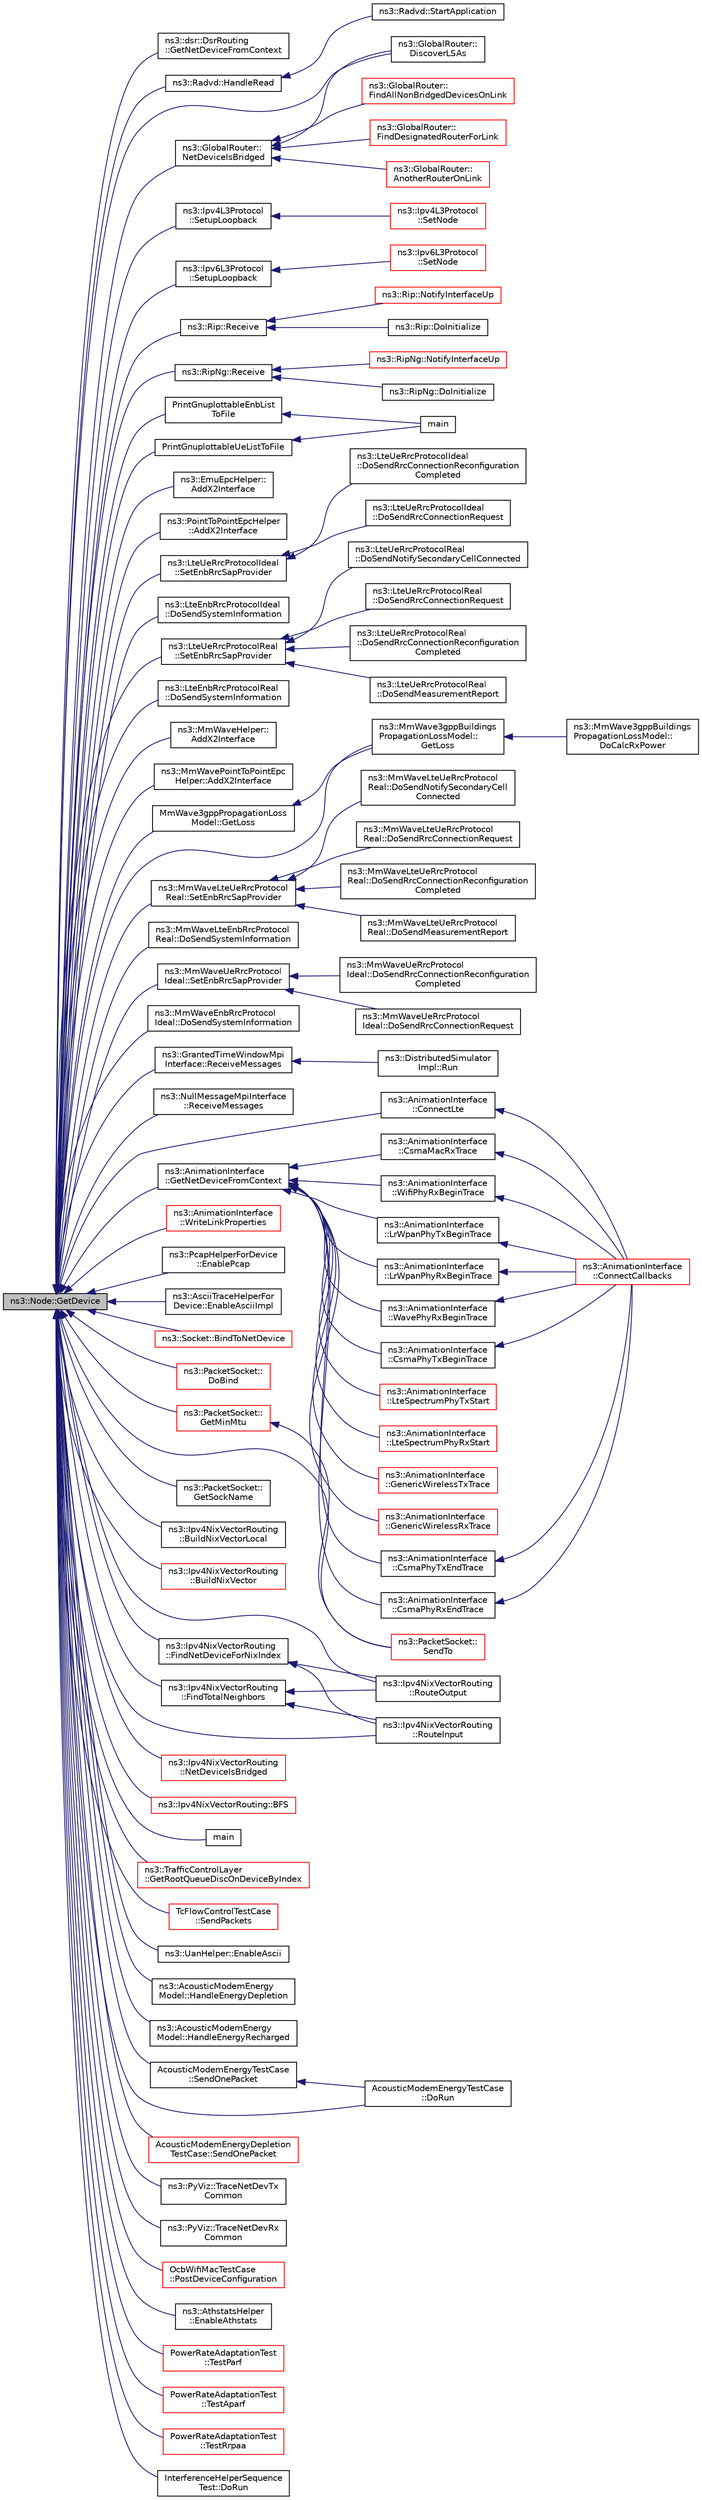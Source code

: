 digraph "ns3::Node::GetDevice"
{
  edge [fontname="Helvetica",fontsize="10",labelfontname="Helvetica",labelfontsize="10"];
  node [fontname="Helvetica",fontsize="10",shape=record];
  rankdir="LR";
  Node1 [label="ns3::Node::GetDevice",height=0.2,width=0.4,color="black", fillcolor="grey75", style="filled", fontcolor="black"];
  Node1 -> Node2 [dir="back",color="midnightblue",fontsize="10",style="solid"];
  Node2 [label="ns3::dsr::DsrRouting\l::GetNetDeviceFromContext",height=0.2,width=0.4,color="black", fillcolor="white", style="filled",URL="$df/d32/classns3_1_1dsr_1_1DsrRouting.html#a5160f9f3016a0ee25fd5d52be1e4d51e",tooltip="Get the netdevice from the context. "];
  Node1 -> Node3 [dir="back",color="midnightblue",fontsize="10",style="solid"];
  Node3 [label="ns3::Radvd::HandleRead",height=0.2,width=0.4,color="black", fillcolor="white", style="filled",URL="$d5/dd8/classns3_1_1Radvd.html#a75cc828bc07117551ab886d986590045",tooltip="Handle received packet, especially router solicitation. "];
  Node3 -> Node4 [dir="back",color="midnightblue",fontsize="10",style="solid"];
  Node4 [label="ns3::Radvd::StartApplication",height=0.2,width=0.4,color="black", fillcolor="white", style="filled",URL="$d5/dd8/classns3_1_1Radvd.html#ab3d7cd100356262e43c24e608ef1aff4",tooltip="Start the application. "];
  Node1 -> Node5 [dir="back",color="midnightblue",fontsize="10",style="solid"];
  Node5 [label="ns3::GlobalRouter::\lDiscoverLSAs",height=0.2,width=0.4,color="black", fillcolor="white", style="filled",URL="$df/d40/classns3_1_1GlobalRouter.html#a44e135879879a27cd8d2566b5e9761cf",tooltip="Walk the connected channels, discover the adjacent routers and build the associated number of Global ..."];
  Node1 -> Node6 [dir="back",color="midnightblue",fontsize="10",style="solid"];
  Node6 [label="ns3::GlobalRouter::\lNetDeviceIsBridged",height=0.2,width=0.4,color="black", fillcolor="white", style="filled",URL="$df/d40/classns3_1_1GlobalRouter.html#ad330b65439cd1be39799b52df948f98b",tooltip="Decide whether or not a given net device is being bridged by a BridgeNetDevice. "];
  Node6 -> Node5 [dir="back",color="midnightblue",fontsize="10",style="solid"];
  Node6 -> Node7 [dir="back",color="midnightblue",fontsize="10",style="solid"];
  Node7 [label="ns3::GlobalRouter::\lFindAllNonBridgedDevicesOnLink",height=0.2,width=0.4,color="red", fillcolor="white", style="filled",URL="$df/d40/classns3_1_1GlobalRouter.html#af1fc3edcc4d14d9344f3b94617da8e85",tooltip="Return a container of all non-bridged NetDevices on a link. "];
  Node6 -> Node8 [dir="back",color="midnightblue",fontsize="10",style="solid"];
  Node8 [label="ns3::GlobalRouter::\lFindDesignatedRouterForLink",height=0.2,width=0.4,color="red", fillcolor="white", style="filled",URL="$df/d40/classns3_1_1GlobalRouter.html#ab562e4407394674ef8502b3ab1d051d6",tooltip="Finds a designated router. "];
  Node6 -> Node9 [dir="back",color="midnightblue",fontsize="10",style="solid"];
  Node9 [label="ns3::GlobalRouter::\lAnotherRouterOnLink",height=0.2,width=0.4,color="red", fillcolor="white", style="filled",URL="$df/d40/classns3_1_1GlobalRouter.html#ae2af74f394b3b8de4daad7000fb0b9f7",tooltip="Checks for the presence of another router on the NetDevice. "];
  Node1 -> Node10 [dir="back",color="midnightblue",fontsize="10",style="solid"];
  Node10 [label="ns3::Ipv4L3Protocol\l::SetupLoopback",height=0.2,width=0.4,color="black", fillcolor="white", style="filled",URL="$d2/dc9/classns3_1_1Ipv4L3Protocol.html#aa37b950d26063e4e7ee659e599c83bde",tooltip="Setup loopback interface. "];
  Node10 -> Node11 [dir="back",color="midnightblue",fontsize="10",style="solid"];
  Node11 [label="ns3::Ipv4L3Protocol\l::SetNode",height=0.2,width=0.4,color="red", fillcolor="white", style="filled",URL="$d2/dc9/classns3_1_1Ipv4L3Protocol.html#a82ef37914ea8bab699575fea23586bc7",tooltip="Set node associated with this stack. "];
  Node1 -> Node12 [dir="back",color="midnightblue",fontsize="10",style="solid"];
  Node12 [label="ns3::Ipv6L3Protocol\l::SetupLoopback",height=0.2,width=0.4,color="black", fillcolor="white", style="filled",URL="$d7/d74/classns3_1_1Ipv6L3Protocol.html#a69a1ef7b49dd3aa80c6807f467720005",tooltip="Setup loopback interface. "];
  Node12 -> Node13 [dir="back",color="midnightblue",fontsize="10",style="solid"];
  Node13 [label="ns3::Ipv6L3Protocol\l::SetNode",height=0.2,width=0.4,color="red", fillcolor="white", style="filled",URL="$d7/d74/classns3_1_1Ipv6L3Protocol.html#a53796a2747cb5edcd1c762f44043b061",tooltip="Set node associated with this stack. "];
  Node1 -> Node14 [dir="back",color="midnightblue",fontsize="10",style="solid"];
  Node14 [label="ns3::Rip::Receive",height=0.2,width=0.4,color="black", fillcolor="white", style="filled",URL="$d7/d2b/classns3_1_1Rip.html#a49acadfb3b533118276481a0d231406e",tooltip="Receive RIP packets. "];
  Node14 -> Node15 [dir="back",color="midnightblue",fontsize="10",style="solid"];
  Node15 [label="ns3::Rip::DoInitialize",height=0.2,width=0.4,color="black", fillcolor="white", style="filled",URL="$d7/d2b/classns3_1_1Rip.html#a622ec450ec78945f81986b64ce3dcbed"];
  Node14 -> Node16 [dir="back",color="midnightblue",fontsize="10",style="solid"];
  Node16 [label="ns3::Rip::NotifyInterfaceUp",height=0.2,width=0.4,color="red", fillcolor="white", style="filled",URL="$d7/d2b/classns3_1_1Rip.html#a4c9095a4429399f342eb1bce3f20df59"];
  Node1 -> Node17 [dir="back",color="midnightblue",fontsize="10",style="solid"];
  Node17 [label="ns3::RipNg::Receive",height=0.2,width=0.4,color="black", fillcolor="white", style="filled",URL="$da/d75/classns3_1_1RipNg.html#ae8891520b5ae87abed2e2a15d50ba4d8",tooltip="Receive RIPng packets. "];
  Node17 -> Node18 [dir="back",color="midnightblue",fontsize="10",style="solid"];
  Node18 [label="ns3::RipNg::DoInitialize",height=0.2,width=0.4,color="black", fillcolor="white", style="filled",URL="$da/d75/classns3_1_1RipNg.html#a81a7056d4a1d1afc266181406f5dbf64"];
  Node17 -> Node19 [dir="back",color="midnightblue",fontsize="10",style="solid"];
  Node19 [label="ns3::RipNg::NotifyInterfaceUp",height=0.2,width=0.4,color="red", fillcolor="white", style="filled",URL="$da/d75/classns3_1_1RipNg.html#a588e191ae91316e498a8e5c84a9c77fb",tooltip="Notify when specified interface goes UP. "];
  Node1 -> Node20 [dir="back",color="midnightblue",fontsize="10",style="solid"];
  Node20 [label="PrintGnuplottableUeListToFile",height=0.2,width=0.4,color="black", fillcolor="white", style="filled",URL="$d9/d7b/lena-distributed-ffr_8cc.html#ad818a3dd4c090b8ecaba926e5272c409"];
  Node20 -> Node21 [dir="back",color="midnightblue",fontsize="10",style="solid"];
  Node21 [label="main",height=0.2,width=0.4,color="black", fillcolor="white", style="filled",URL="$d9/d7b/lena-distributed-ffr_8cc.html#a0ddf1224851353fc92bfbff6f499fa97"];
  Node1 -> Node22 [dir="back",color="midnightblue",fontsize="10",style="solid"];
  Node22 [label="PrintGnuplottableEnbList\lToFile",height=0.2,width=0.4,color="black", fillcolor="white", style="filled",URL="$d9/d7b/lena-distributed-ffr_8cc.html#a7e3aa5272ba032faa7717e0f3ba2f73d"];
  Node22 -> Node21 [dir="back",color="midnightblue",fontsize="10",style="solid"];
  Node1 -> Node23 [dir="back",color="midnightblue",fontsize="10",style="solid"];
  Node23 [label="ns3::EmuEpcHelper::\lAddX2Interface",height=0.2,width=0.4,color="black", fillcolor="white", style="filled",URL="$d9/db8/classns3_1_1EmuEpcHelper.html#adeca48cbe7143128f3578b4904e02218"];
  Node1 -> Node24 [dir="back",color="midnightblue",fontsize="10",style="solid"];
  Node24 [label="ns3::PointToPointEpcHelper\l::AddX2Interface",height=0.2,width=0.4,color="black", fillcolor="white", style="filled",URL="$de/d5b/classns3_1_1PointToPointEpcHelper.html#acfe584410f202b46acbcf194b7a79987"];
  Node1 -> Node25 [dir="back",color="midnightblue",fontsize="10",style="solid"];
  Node25 [label="ns3::LteUeRrcProtocolIdeal\l::SetEnbRrcSapProvider",height=0.2,width=0.4,color="black", fillcolor="white", style="filled",URL="$de/dc6/classns3_1_1LteUeRrcProtocolIdeal.html#a86373f892a016ce3ea48859450e5bdd9"];
  Node25 -> Node26 [dir="back",color="midnightblue",fontsize="10",style="solid"];
  Node26 [label="ns3::LteUeRrcProtocolIdeal\l::DoSendRrcConnectionRequest",height=0.2,width=0.4,color="black", fillcolor="white", style="filled",URL="$de/dc6/classns3_1_1LteUeRrcProtocolIdeal.html#aba69a27c58dff7088f0b9e84da9c830c"];
  Node25 -> Node27 [dir="back",color="midnightblue",fontsize="10",style="solid"];
  Node27 [label="ns3::LteUeRrcProtocolIdeal\l::DoSendRrcConnectionReconfiguration\lCompleted",height=0.2,width=0.4,color="black", fillcolor="white", style="filled",URL="$de/dc6/classns3_1_1LteUeRrcProtocolIdeal.html#a7a67d7e0ca99d8085900dd73cbc694b6"];
  Node1 -> Node28 [dir="back",color="midnightblue",fontsize="10",style="solid"];
  Node28 [label="ns3::LteEnbRrcProtocolIdeal\l::DoSendSystemInformation",height=0.2,width=0.4,color="black", fillcolor="white", style="filled",URL="$d4/d63/classns3_1_1LteEnbRrcProtocolIdeal.html#ae0152051aabf49a2f42ba5c5a651a2a5"];
  Node1 -> Node29 [dir="back",color="midnightblue",fontsize="10",style="solid"];
  Node29 [label="ns3::LteUeRrcProtocolReal\l::SetEnbRrcSapProvider",height=0.2,width=0.4,color="black", fillcolor="white", style="filled",URL="$df/d48/classns3_1_1LteUeRrcProtocolReal.html#a332253a9f192cd34ed5e8840ce84e474"];
  Node29 -> Node30 [dir="back",color="midnightblue",fontsize="10",style="solid"];
  Node30 [label="ns3::LteUeRrcProtocolReal\l::DoSendRrcConnectionRequest",height=0.2,width=0.4,color="black", fillcolor="white", style="filled",URL="$df/d48/classns3_1_1LteUeRrcProtocolReal.html#af1f7ba46dc2b2a1e13dcde81ec7afea4"];
  Node29 -> Node31 [dir="back",color="midnightblue",fontsize="10",style="solid"];
  Node31 [label="ns3::LteUeRrcProtocolReal\l::DoSendRrcConnectionReconfiguration\lCompleted",height=0.2,width=0.4,color="black", fillcolor="white", style="filled",URL="$df/d48/classns3_1_1LteUeRrcProtocolReal.html#a3f28203afd2430174ef52e0a37708ff1"];
  Node29 -> Node32 [dir="back",color="midnightblue",fontsize="10",style="solid"];
  Node32 [label="ns3::LteUeRrcProtocolReal\l::DoSendMeasurementReport",height=0.2,width=0.4,color="black", fillcolor="white", style="filled",URL="$df/d48/classns3_1_1LteUeRrcProtocolReal.html#ac41ee20df1ad7487e5567e42af85a240"];
  Node29 -> Node33 [dir="back",color="midnightblue",fontsize="10",style="solid"];
  Node33 [label="ns3::LteUeRrcProtocolReal\l::DoSendNotifySecondaryCellConnected",height=0.2,width=0.4,color="black", fillcolor="white", style="filled",URL="$df/d48/classns3_1_1LteUeRrcProtocolReal.html#a6df09b8827c5d8e456f46b5ad8e052f0"];
  Node1 -> Node34 [dir="back",color="midnightblue",fontsize="10",style="solid"];
  Node34 [label="ns3::LteEnbRrcProtocolReal\l::DoSendSystemInformation",height=0.2,width=0.4,color="black", fillcolor="white", style="filled",URL="$d0/d88/classns3_1_1LteEnbRrcProtocolReal.html#a7e03d04b3442cee4c3debfbb3f8b6e74"];
  Node1 -> Node35 [dir="back",color="midnightblue",fontsize="10",style="solid"];
  Node35 [label="ns3::MmWaveHelper::\lAddX2Interface",height=0.2,width=0.4,color="black", fillcolor="white", style="filled",URL="$dd/d6b/classns3_1_1MmWaveHelper.html#af66ea0f5bae007a1a47e18a1542a9c9c"];
  Node1 -> Node36 [dir="back",color="midnightblue",fontsize="10",style="solid"];
  Node36 [label="ns3::MmWavePointToPointEpc\lHelper::AddX2Interface",height=0.2,width=0.4,color="black", fillcolor="white", style="filled",URL="$db/dca/classns3_1_1MmWavePointToPointEpcHelper.html#aa391017eb6455ac779907487e794f531"];
  Node1 -> Node37 [dir="back",color="midnightblue",fontsize="10",style="solid"];
  Node37 [label="ns3::MmWave3gppBuildings\lPropagationLossModel::\lGetLoss",height=0.2,width=0.4,color="black", fillcolor="white", style="filled",URL="$d6/d89/classns3_1_1MmWave3gppBuildingsPropagationLossModel.html#ae461e2a33b54da63fe384804e719813b"];
  Node37 -> Node38 [dir="back",color="midnightblue",fontsize="10",style="solid"];
  Node38 [label="ns3::MmWave3gppBuildings\lPropagationLossModel::\lDoCalcRxPower",height=0.2,width=0.4,color="black", fillcolor="white", style="filled",URL="$d6/d89/classns3_1_1MmWave3gppBuildingsPropagationLossModel.html#ada18d8a51aff691ae918be09794df267"];
  Node1 -> Node39 [dir="back",color="midnightblue",fontsize="10",style="solid"];
  Node39 [label="MmWave3gppPropagationLoss\lModel::GetLoss",height=0.2,width=0.4,color="black", fillcolor="white", style="filled",URL="$dc/d49/classMmWave3gppPropagationLossModel.html#ae389c108155d92774975e8a8d0de9c6a"];
  Node39 -> Node37 [dir="back",color="midnightblue",fontsize="10",style="solid"];
  Node1 -> Node40 [dir="back",color="midnightblue",fontsize="10",style="solid"];
  Node40 [label="ns3::MmWaveLteUeRrcProtocol\lReal::SetEnbRrcSapProvider",height=0.2,width=0.4,color="black", fillcolor="white", style="filled",URL="$df/d69/classns3_1_1MmWaveLteUeRrcProtocolReal.html#adbb0955b254fae63826a9f90c8dc2113"];
  Node40 -> Node41 [dir="back",color="midnightblue",fontsize="10",style="solid"];
  Node41 [label="ns3::MmWaveLteUeRrcProtocol\lReal::DoSendRrcConnectionRequest",height=0.2,width=0.4,color="black", fillcolor="white", style="filled",URL="$df/d69/classns3_1_1MmWaveLteUeRrcProtocolReal.html#a02fda6186d43188464181236922ab8c8"];
  Node40 -> Node42 [dir="back",color="midnightblue",fontsize="10",style="solid"];
  Node42 [label="ns3::MmWaveLteUeRrcProtocol\lReal::DoSendRrcConnectionReconfiguration\lCompleted",height=0.2,width=0.4,color="black", fillcolor="white", style="filled",URL="$df/d69/classns3_1_1MmWaveLteUeRrcProtocolReal.html#aea3f08380821000ed2c5d6f94482bdd6"];
  Node40 -> Node43 [dir="back",color="midnightblue",fontsize="10",style="solid"];
  Node43 [label="ns3::MmWaveLteUeRrcProtocol\lReal::DoSendMeasurementReport",height=0.2,width=0.4,color="black", fillcolor="white", style="filled",URL="$df/d69/classns3_1_1MmWaveLteUeRrcProtocolReal.html#a6b106b803fabfb284ec0b20c01be0a40"];
  Node40 -> Node44 [dir="back",color="midnightblue",fontsize="10",style="solid"];
  Node44 [label="ns3::MmWaveLteUeRrcProtocol\lReal::DoSendNotifySecondaryCell\lConnected",height=0.2,width=0.4,color="black", fillcolor="white", style="filled",URL="$df/d69/classns3_1_1MmWaveLteUeRrcProtocolReal.html#a3867751da392f836f7deea034af22f2e"];
  Node1 -> Node45 [dir="back",color="midnightblue",fontsize="10",style="solid"];
  Node45 [label="ns3::MmWaveLteEnbRrcProtocol\lReal::DoSendSystemInformation",height=0.2,width=0.4,color="black", fillcolor="white", style="filled",URL="$dd/dda/classns3_1_1MmWaveLteEnbRrcProtocolReal.html#a9ab6593e094fbacc948e933c1ae5d20a"];
  Node1 -> Node46 [dir="back",color="midnightblue",fontsize="10",style="solid"];
  Node46 [label="ns3::MmWaveUeRrcProtocol\lIdeal::SetEnbRrcSapProvider",height=0.2,width=0.4,color="black", fillcolor="white", style="filled",URL="$d3/d0f/classns3_1_1MmWaveUeRrcProtocolIdeal.html#adff64b34a950c009747c19c5510700bf"];
  Node46 -> Node47 [dir="back",color="midnightblue",fontsize="10",style="solid"];
  Node47 [label="ns3::MmWaveUeRrcProtocol\lIdeal::DoSendRrcConnectionRequest",height=0.2,width=0.4,color="black", fillcolor="white", style="filled",URL="$d3/d0f/classns3_1_1MmWaveUeRrcProtocolIdeal.html#a7f1b53061ddb2454a8172475e45f8202"];
  Node46 -> Node48 [dir="back",color="midnightblue",fontsize="10",style="solid"];
  Node48 [label="ns3::MmWaveUeRrcProtocol\lIdeal::DoSendRrcConnectionReconfiguration\lCompleted",height=0.2,width=0.4,color="black", fillcolor="white", style="filled",URL="$d3/d0f/classns3_1_1MmWaveUeRrcProtocolIdeal.html#a9ff38cf3a78824451cf43223fa994f37"];
  Node1 -> Node49 [dir="back",color="midnightblue",fontsize="10",style="solid"];
  Node49 [label="ns3::MmWaveEnbRrcProtocol\lIdeal::DoSendSystemInformation",height=0.2,width=0.4,color="black", fillcolor="white", style="filled",URL="$d1/d90/classns3_1_1MmWaveEnbRrcProtocolIdeal.html#ace31b251b4e6641dad8e995e2b38e3fe"];
  Node1 -> Node50 [dir="back",color="midnightblue",fontsize="10",style="solid"];
  Node50 [label="ns3::GrantedTimeWindowMpi\lInterface::ReceiveMessages",height=0.2,width=0.4,color="black", fillcolor="white", style="filled",URL="$da/db3/classns3_1_1GrantedTimeWindowMpiInterface.html#a25a6699dcab1ab2e348e0b5a2c90aa42"];
  Node50 -> Node51 [dir="back",color="midnightblue",fontsize="10",style="solid"];
  Node51 [label="ns3::DistributedSimulator\lImpl::Run",height=0.2,width=0.4,color="black", fillcolor="white", style="filled",URL="$d7/df7/classns3_1_1DistributedSimulatorImpl.html#a5a2cd016631eac7f93dba3b08ab0e0dd"];
  Node1 -> Node52 [dir="back",color="midnightblue",fontsize="10",style="solid"];
  Node52 [label="ns3::NullMessageMpiInterface\l::ReceiveMessages",height=0.2,width=0.4,color="black", fillcolor="white", style="filled",URL="$d0/d9f/classns3_1_1NullMessageMpiInterface.html#a9ca96f3f6dc2df5f955505c441499430"];
  Node1 -> Node53 [dir="back",color="midnightblue",fontsize="10",style="solid"];
  Node53 [label="ns3::AnimationInterface\l::GetNetDeviceFromContext",height=0.2,width=0.4,color="black", fillcolor="white", style="filled",URL="$d6/d1a/classns3_1_1AnimationInterface.html#a5054e94f0c5e3d0a4443cfbe52e2ea30"];
  Node53 -> Node54 [dir="back",color="midnightblue",fontsize="10",style="solid"];
  Node54 [label="ns3::AnimationInterface\l::GenericWirelessTxTrace",height=0.2,width=0.4,color="red", fillcolor="white", style="filled",URL="$d6/d1a/classns3_1_1AnimationInterface.html#a1a0a1b2f00918cdccb9893f044b73da3"];
  Node53 -> Node55 [dir="back",color="midnightblue",fontsize="10",style="solid"];
  Node55 [label="ns3::AnimationInterface\l::GenericWirelessRxTrace",height=0.2,width=0.4,color="red", fillcolor="white", style="filled",URL="$d6/d1a/classns3_1_1AnimationInterface.html#adf54784892a11509eee9c15d7ded8bef"];
  Node53 -> Node56 [dir="back",color="midnightblue",fontsize="10",style="solid"];
  Node56 [label="ns3::AnimationInterface\l::WifiPhyRxBeginTrace",height=0.2,width=0.4,color="black", fillcolor="white", style="filled",URL="$d6/d1a/classns3_1_1AnimationInterface.html#ac0ad433cc67cc70e279b5ed8c006d762"];
  Node56 -> Node57 [dir="back",color="midnightblue",fontsize="10",style="solid"];
  Node57 [label="ns3::AnimationInterface\l::ConnectCallbacks",height=0.2,width=0.4,color="red", fillcolor="white", style="filled",URL="$d6/d1a/classns3_1_1AnimationInterface.html#a3475aa338984f2024403caa04c146027",tooltip="Connect callbacks function. "];
  Node53 -> Node58 [dir="back",color="midnightblue",fontsize="10",style="solid"];
  Node58 [label="ns3::AnimationInterface\l::LrWpanPhyTxBeginTrace",height=0.2,width=0.4,color="black", fillcolor="white", style="filled",URL="$d6/d1a/classns3_1_1AnimationInterface.html#a0e7f7deb7c291468723657f263317ee9"];
  Node58 -> Node57 [dir="back",color="midnightblue",fontsize="10",style="solid"];
  Node53 -> Node59 [dir="back",color="midnightblue",fontsize="10",style="solid"];
  Node59 [label="ns3::AnimationInterface\l::LrWpanPhyRxBeginTrace",height=0.2,width=0.4,color="black", fillcolor="white", style="filled",URL="$d6/d1a/classns3_1_1AnimationInterface.html#a1457c08242d10ec3506242cc9699c836"];
  Node59 -> Node57 [dir="back",color="midnightblue",fontsize="10",style="solid"];
  Node53 -> Node60 [dir="back",color="midnightblue",fontsize="10",style="solid"];
  Node60 [label="ns3::AnimationInterface\l::WavePhyRxBeginTrace",height=0.2,width=0.4,color="black", fillcolor="white", style="filled",URL="$d6/d1a/classns3_1_1AnimationInterface.html#af08889e9f06ddd922b5a179c374d0f21"];
  Node60 -> Node57 [dir="back",color="midnightblue",fontsize="10",style="solid"];
  Node53 -> Node61 [dir="back",color="midnightblue",fontsize="10",style="solid"];
  Node61 [label="ns3::AnimationInterface\l::LteSpectrumPhyTxStart",height=0.2,width=0.4,color="red", fillcolor="white", style="filled",URL="$d6/d1a/classns3_1_1AnimationInterface.html#a3f0131dc28ccba541c2ef52bbc920e62"];
  Node53 -> Node62 [dir="back",color="midnightblue",fontsize="10",style="solid"];
  Node62 [label="ns3::AnimationInterface\l::LteSpectrumPhyRxStart",height=0.2,width=0.4,color="red", fillcolor="white", style="filled",URL="$d6/d1a/classns3_1_1AnimationInterface.html#a476014043547ee8c36cdbd92324c938f"];
  Node53 -> Node63 [dir="back",color="midnightblue",fontsize="10",style="solid"];
  Node63 [label="ns3::AnimationInterface\l::CsmaPhyTxBeginTrace",height=0.2,width=0.4,color="black", fillcolor="white", style="filled",URL="$d6/d1a/classns3_1_1AnimationInterface.html#a5a5e67141fc717272c0c44a5afbae89a"];
  Node63 -> Node57 [dir="back",color="midnightblue",fontsize="10",style="solid"];
  Node53 -> Node64 [dir="back",color="midnightblue",fontsize="10",style="solid"];
  Node64 [label="ns3::AnimationInterface\l::CsmaPhyTxEndTrace",height=0.2,width=0.4,color="black", fillcolor="white", style="filled",URL="$d6/d1a/classns3_1_1AnimationInterface.html#ad3d82da5ad705ec6c7be332fd1fcc911"];
  Node64 -> Node57 [dir="back",color="midnightblue",fontsize="10",style="solid"];
  Node53 -> Node65 [dir="back",color="midnightblue",fontsize="10",style="solid"];
  Node65 [label="ns3::AnimationInterface\l::CsmaPhyRxEndTrace",height=0.2,width=0.4,color="black", fillcolor="white", style="filled",URL="$d6/d1a/classns3_1_1AnimationInterface.html#a031728e043bab0338deb86aa5f0a1c26"];
  Node65 -> Node57 [dir="back",color="midnightblue",fontsize="10",style="solid"];
  Node53 -> Node66 [dir="back",color="midnightblue",fontsize="10",style="solid"];
  Node66 [label="ns3::AnimationInterface\l::CsmaMacRxTrace",height=0.2,width=0.4,color="black", fillcolor="white", style="filled",URL="$d6/d1a/classns3_1_1AnimationInterface.html#a8ca49462ea639259c8b967d8a020d93f"];
  Node66 -> Node57 [dir="back",color="midnightblue",fontsize="10",style="solid"];
  Node1 -> Node67 [dir="back",color="midnightblue",fontsize="10",style="solid"];
  Node67 [label="ns3::AnimationInterface\l::ConnectLte",height=0.2,width=0.4,color="black", fillcolor="white", style="filled",URL="$d6/d1a/classns3_1_1AnimationInterface.html#a921e35bb00b2d0032dde4147bd2a200e",tooltip="Connect LTE function. "];
  Node67 -> Node57 [dir="back",color="midnightblue",fontsize="10",style="solid"];
  Node1 -> Node68 [dir="back",color="midnightblue",fontsize="10",style="solid"];
  Node68 [label="ns3::AnimationInterface\l::WriteLinkProperties",height=0.2,width=0.4,color="red", fillcolor="white", style="filled",URL="$d6/d1a/classns3_1_1AnimationInterface.html#a458296bfceb6bd8b53b4c9bf38b5fdc7",tooltip="Write link properties function. "];
  Node1 -> Node69 [dir="back",color="midnightblue",fontsize="10",style="solid"];
  Node69 [label="ns3::PcapHelperForDevice\l::EnablePcap",height=0.2,width=0.4,color="black", fillcolor="white", style="filled",URL="$d5/d03/classns3_1_1PcapHelperForDevice.html#aaff226f8b35b0aba2fb5adb562ebc093",tooltip="Enable pcap output on each device (which is of the appropriate type) in the nodes provided in the con..."];
  Node1 -> Node70 [dir="back",color="midnightblue",fontsize="10",style="solid"];
  Node70 [label="ns3::AsciiTraceHelperFor\lDevice::EnableAsciiImpl",height=0.2,width=0.4,color="black", fillcolor="white", style="filled",URL="$dd/daf/classns3_1_1AsciiTraceHelperForDevice.html#a704ffba0d6a860fe0d3b297f572a84f3",tooltip="Enable ascii trace output on each device (which is of the appropriate type) in the nodes provided in ..."];
  Node1 -> Node71 [dir="back",color="midnightblue",fontsize="10",style="solid"];
  Node71 [label="ns3::Socket::BindToNetDevice",height=0.2,width=0.4,color="red", fillcolor="white", style="filled",URL="$d9/df2/classns3_1_1Socket.html#a9952cd10a2c8c108846027108cc9e44e",tooltip="Bind a socket to specific device. "];
  Node1 -> Node72 [dir="back",color="midnightblue",fontsize="10",style="solid"];
  Node72 [label="ns3::PacketSocket::\lDoBind",height=0.2,width=0.4,color="red", fillcolor="white", style="filled",URL="$db/d5c/classns3_1_1PacketSocket.html#a53aa1ab0fc18ef2d3389585f0440e181",tooltip="Bind the socket to the NetDevice and register the protocol handler specified in the address..."];
  Node1 -> Node73 [dir="back",color="midnightblue",fontsize="10",style="solid"];
  Node73 [label="ns3::PacketSocket::\lGetMinMtu",height=0.2,width=0.4,color="red", fillcolor="white", style="filled",URL="$db/d5c/classns3_1_1PacketSocket.html#a3601a739034d0d2e46ccc45f2073e02f",tooltip="Get the minimum MTU supported by the NetDevices bound to a specific address. "];
  Node73 -> Node74 [dir="back",color="midnightblue",fontsize="10",style="solid"];
  Node74 [label="ns3::PacketSocket::\lSendTo",height=0.2,width=0.4,color="red", fillcolor="white", style="filled",URL="$db/d5c/classns3_1_1PacketSocket.html#a66dc5b7e29ad76f07ff46368f75b9165",tooltip="Send data to a specified peer. "];
  Node1 -> Node74 [dir="back",color="midnightblue",fontsize="10",style="solid"];
  Node1 -> Node75 [dir="back",color="midnightblue",fontsize="10",style="solid"];
  Node75 [label="ns3::PacketSocket::\lGetSockName",height=0.2,width=0.4,color="black", fillcolor="white", style="filled",URL="$db/d5c/classns3_1_1PacketSocket.html#a78d52c70c989f0473e64cb51301b2379",tooltip="Get socket address. "];
  Node1 -> Node76 [dir="back",color="midnightblue",fontsize="10",style="solid"];
  Node76 [label="ns3::Ipv4NixVectorRouting\l::BuildNixVectorLocal",height=0.2,width=0.4,color="black", fillcolor="white", style="filled",URL="$dd/db8/classns3_1_1Ipv4NixVectorRouting.html#a86ca754bc22b1714ffe7a4b858cda72d"];
  Node1 -> Node77 [dir="back",color="midnightblue",fontsize="10",style="solid"];
  Node77 [label="ns3::Ipv4NixVectorRouting\l::BuildNixVector",height=0.2,width=0.4,color="red", fillcolor="white", style="filled",URL="$dd/db8/classns3_1_1Ipv4NixVectorRouting.html#ac797bda1b70ad4c4aa7e8d5729a50455"];
  Node1 -> Node78 [dir="back",color="midnightblue",fontsize="10",style="solid"];
  Node78 [label="ns3::Ipv4NixVectorRouting\l::FindTotalNeighbors",height=0.2,width=0.4,color="black", fillcolor="white", style="filled",URL="$dd/db8/classns3_1_1Ipv4NixVectorRouting.html#ae4d125bd51c2d70084543489f00060b5"];
  Node78 -> Node79 [dir="back",color="midnightblue",fontsize="10",style="solid"];
  Node79 [label="ns3::Ipv4NixVectorRouting\l::RouteOutput",height=0.2,width=0.4,color="black", fillcolor="white", style="filled",URL="$dd/db8/classns3_1_1Ipv4NixVectorRouting.html#ac7bbf06105fc46edc431bdc7be58f3e7",tooltip="Query routing cache for an existing route, for an outbound packet. "];
  Node78 -> Node80 [dir="back",color="midnightblue",fontsize="10",style="solid"];
  Node80 [label="ns3::Ipv4NixVectorRouting\l::RouteInput",height=0.2,width=0.4,color="black", fillcolor="white", style="filled",URL="$dd/db8/classns3_1_1Ipv4NixVectorRouting.html#a35d3d496fc0f96e1fd0106b353404c0c",tooltip="Route an input packet (to be forwarded or locally delivered) "];
  Node1 -> Node81 [dir="back",color="midnightblue",fontsize="10",style="solid"];
  Node81 [label="ns3::Ipv4NixVectorRouting\l::NetDeviceIsBridged",height=0.2,width=0.4,color="red", fillcolor="white", style="filled",URL="$dd/db8/classns3_1_1Ipv4NixVectorRouting.html#abf47d63e2dbb8022a042743feeb569c6"];
  Node1 -> Node82 [dir="back",color="midnightblue",fontsize="10",style="solid"];
  Node82 [label="ns3::Ipv4NixVectorRouting\l::FindNetDeviceForNixIndex",height=0.2,width=0.4,color="black", fillcolor="white", style="filled",URL="$dd/db8/classns3_1_1Ipv4NixVectorRouting.html#abbd212141a650d5260455663d59c24c9"];
  Node82 -> Node79 [dir="back",color="midnightblue",fontsize="10",style="solid"];
  Node82 -> Node80 [dir="back",color="midnightblue",fontsize="10",style="solid"];
  Node1 -> Node79 [dir="back",color="midnightblue",fontsize="10",style="solid"];
  Node1 -> Node80 [dir="back",color="midnightblue",fontsize="10",style="solid"];
  Node1 -> Node83 [dir="back",color="midnightblue",fontsize="10",style="solid"];
  Node83 [label="ns3::Ipv4NixVectorRouting::BFS",height=0.2,width=0.4,color="red", fillcolor="white", style="filled",URL="$dd/db8/classns3_1_1Ipv4NixVectorRouting.html#aba4436060833304f21000470702da6d9"];
  Node1 -> Node84 [dir="back",color="midnightblue",fontsize="10",style="solid"];
  Node84 [label="main",height=0.2,width=0.4,color="black", fillcolor="white", style="filled",URL="$dd/db0/pfifo-vs-red_8cc.html#a0ddf1224851353fc92bfbff6f499fa97"];
  Node1 -> Node85 [dir="back",color="midnightblue",fontsize="10",style="solid"];
  Node85 [label="ns3::TrafficControlLayer\l::GetRootQueueDiscOnDeviceByIndex",height=0.2,width=0.4,color="red", fillcolor="white", style="filled",URL="$d1/d25/classns3_1_1TrafficControlLayer.html#a6712e320745fa4279b4acb22d1e88848",tooltip="Required by the object map accessor. "];
  Node1 -> Node86 [dir="back",color="midnightblue",fontsize="10",style="solid"];
  Node86 [label="TcFlowControlTestCase\l::SendPackets",height=0.2,width=0.4,color="red", fillcolor="white", style="filled",URL="$db/df9/classTcFlowControlTestCase.html#a88bdf76e668d4e9b1edcce980768c96e"];
  Node1 -> Node87 [dir="back",color="midnightblue",fontsize="10",style="solid"];
  Node87 [label="ns3::UanHelper::EnableAscii",height=0.2,width=0.4,color="black", fillcolor="white", style="filled",URL="$d3/d8d/classns3_1_1UanHelper.html#a8337cb4e1ea3ab9d4617f0f6a0807e17"];
  Node1 -> Node88 [dir="back",color="midnightblue",fontsize="10",style="solid"];
  Node88 [label="ns3::AcousticModemEnergy\lModel::HandleEnergyDepletion",height=0.2,width=0.4,color="black", fillcolor="white", style="filled",URL="$d4/da6/classns3_1_1AcousticModemEnergyModel.html#aa9af4358a1a528e7e77783e0195ebd93"];
  Node1 -> Node89 [dir="back",color="midnightblue",fontsize="10",style="solid"];
  Node89 [label="ns3::AcousticModemEnergy\lModel::HandleEnergyRecharged",height=0.2,width=0.4,color="black", fillcolor="white", style="filled",URL="$d4/da6/classns3_1_1AcousticModemEnergyModel.html#ab523ba8080020aa5f2aff449a8833190",tooltip="Handles energy recharged. "];
  Node1 -> Node90 [dir="back",color="midnightblue",fontsize="10",style="solid"];
  Node90 [label="AcousticModemEnergyTestCase\l::SendOnePacket",height=0.2,width=0.4,color="black", fillcolor="white", style="filled",URL="$de/ddd/classAcousticModemEnergyTestCase.html#a540ee1e0ec5812bbeb11c3ead857db1f"];
  Node90 -> Node91 [dir="back",color="midnightblue",fontsize="10",style="solid"];
  Node91 [label="AcousticModemEnergyTestCase\l::DoRun",height=0.2,width=0.4,color="black", fillcolor="white", style="filled",URL="$de/ddd/classAcousticModemEnergyTestCase.html#a80af809d98008abfde814665ff5a3257",tooltip="Implementation to actually run this TestCase. "];
  Node1 -> Node91 [dir="back",color="midnightblue",fontsize="10",style="solid"];
  Node1 -> Node92 [dir="back",color="midnightblue",fontsize="10",style="solid"];
  Node92 [label="AcousticModemEnergyDepletion\lTestCase::SendOnePacket",height=0.2,width=0.4,color="red", fillcolor="white", style="filled",URL="$d1/d87/classAcousticModemEnergyDepletionTestCase.html#a3516e25b430f496c6a3ba2366e08691a"];
  Node1 -> Node93 [dir="back",color="midnightblue",fontsize="10",style="solid"];
  Node93 [label="ns3::PyViz::TraceNetDevTx\lCommon",height=0.2,width=0.4,color="black", fillcolor="white", style="filled",URL="$db/d7c/classns3_1_1PyViz.html#a636f858be77ba74d25f68338776990d7"];
  Node1 -> Node94 [dir="back",color="midnightblue",fontsize="10",style="solid"];
  Node94 [label="ns3::PyViz::TraceNetDevRx\lCommon",height=0.2,width=0.4,color="black", fillcolor="white", style="filled",URL="$db/d7c/classns3_1_1PyViz.html#a9b8b6e5900fd7b1bdca524f3f9acc018"];
  Node1 -> Node95 [dir="back",color="midnightblue",fontsize="10",style="solid"];
  Node95 [label="OcbWifiMacTestCase\l::PostDeviceConfiguration",height=0.2,width=0.4,color="red", fillcolor="white", style="filled",URL="$d1/dd6/classOcbWifiMacTestCase.html#a6b536e2fc476ebf85d4cd0ae7490987c"];
  Node1 -> Node96 [dir="back",color="midnightblue",fontsize="10",style="solid"];
  Node96 [label="ns3::AthstatsHelper\l::EnableAthstats",height=0.2,width=0.4,color="black", fillcolor="white", style="filled",URL="$d1/d3f/classns3_1_1AthstatsHelper.html#af3fdf2d2932b02ee3eac3f6d39d38e58"];
  Node1 -> Node97 [dir="back",color="midnightblue",fontsize="10",style="solid"];
  Node97 [label="PowerRateAdaptationTest\l::TestParf",height=0.2,width=0.4,color="red", fillcolor="white", style="filled",URL="$dd/d2b/classPowerRateAdaptationTest.html#a06db52c180644f3b961de054c41f2115",tooltip="Test parf function. "];
  Node1 -> Node98 [dir="back",color="midnightblue",fontsize="10",style="solid"];
  Node98 [label="PowerRateAdaptationTest\l::TestAparf",height=0.2,width=0.4,color="red", fillcolor="white", style="filled",URL="$dd/d2b/classPowerRateAdaptationTest.html#a3c3954526cb787125fea4c50cfe76174",tooltip="Test aparf function. "];
  Node1 -> Node99 [dir="back",color="midnightblue",fontsize="10",style="solid"];
  Node99 [label="PowerRateAdaptationTest\l::TestRrpaa",height=0.2,width=0.4,color="red", fillcolor="white", style="filled",URL="$dd/d2b/classPowerRateAdaptationTest.html#af0e5f044ed9bdf20dc203926ff8677b4",tooltip="Test rrpaa function. "];
  Node1 -> Node100 [dir="back",color="midnightblue",fontsize="10",style="solid"];
  Node100 [label="InterferenceHelperSequence\lTest::DoRun",height=0.2,width=0.4,color="black", fillcolor="white", style="filled",URL="$de/dcf/classInterferenceHelperSequenceTest.html#a22be6f3a29ef1f34b740d8b5689f2160",tooltip="Implementation to actually run this TestCase. "];
}
